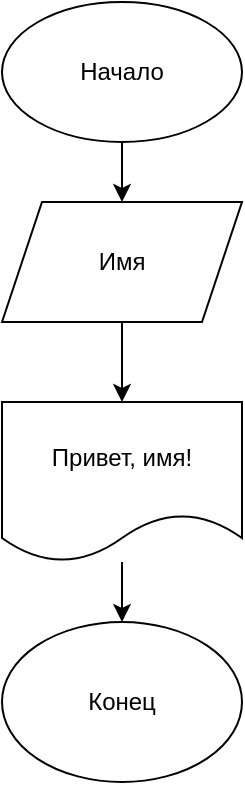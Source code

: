 <mxfile>
    <diagram id="Y1tCyJpYlPlxNyYk0l7t" name="Page-1">
        <mxGraphModel dx="990" dy="689" grid="1" gridSize="10" guides="1" tooltips="1" connect="1" arrows="1" fold="1" page="1" pageScale="1" pageWidth="850" pageHeight="1100" math="0" shadow="0">
            <root>
                <mxCell id="0"/>
                <mxCell id="1" parent="0"/>
                <mxCell id="5" value="" style="edgeStyle=none;html=1;" edge="1" parent="1" source="2" target="4">
                    <mxGeometry relative="1" as="geometry"/>
                </mxCell>
                <mxCell id="2" value="Начало" style="ellipse;whiteSpace=wrap;html=1;" vertex="1" parent="1">
                    <mxGeometry x="120" y="50" width="120" height="70" as="geometry"/>
                </mxCell>
                <mxCell id="3" value="Конец" style="ellipse;whiteSpace=wrap;html=1;" vertex="1" parent="1">
                    <mxGeometry x="120" y="360" width="120" height="80" as="geometry"/>
                </mxCell>
                <mxCell id="7" value="" style="edgeStyle=none;html=1;" edge="1" parent="1" source="4" target="6">
                    <mxGeometry relative="1" as="geometry"/>
                </mxCell>
                <mxCell id="4" value="Имя" style="shape=parallelogram;perimeter=parallelogramPerimeter;whiteSpace=wrap;html=1;fixedSize=1;" vertex="1" parent="1">
                    <mxGeometry x="120" y="150" width="120" height="60" as="geometry"/>
                </mxCell>
                <mxCell id="8" value="" style="edgeStyle=none;html=1;" edge="1" parent="1" source="6" target="3">
                    <mxGeometry relative="1" as="geometry"/>
                </mxCell>
                <mxCell id="6" value="Привет, имя!" style="shape=document;whiteSpace=wrap;html=1;boundedLbl=1;" vertex="1" parent="1">
                    <mxGeometry x="120" y="250" width="120" height="80" as="geometry"/>
                </mxCell>
            </root>
        </mxGraphModel>
    </diagram>
</mxfile>